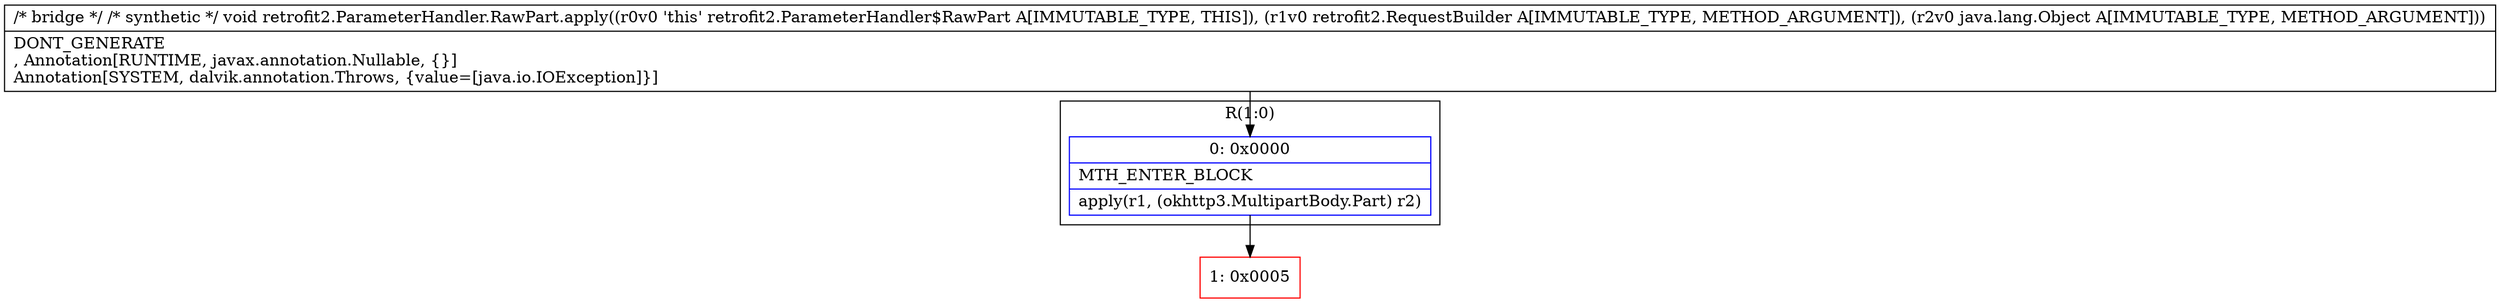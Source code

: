 digraph "CFG forretrofit2.ParameterHandler.RawPart.apply(Lretrofit2\/RequestBuilder;Ljava\/lang\/Object;)V" {
subgraph cluster_Region_2122976512 {
label = "R(1:0)";
node [shape=record,color=blue];
Node_0 [shape=record,label="{0\:\ 0x0000|MTH_ENTER_BLOCK\l|apply(r1, (okhttp3.MultipartBody.Part) r2)\l}"];
}
Node_1 [shape=record,color=red,label="{1\:\ 0x0005}"];
MethodNode[shape=record,label="{\/* bridge *\/ \/* synthetic *\/ void retrofit2.ParameterHandler.RawPart.apply((r0v0 'this' retrofit2.ParameterHandler$RawPart A[IMMUTABLE_TYPE, THIS]), (r1v0 retrofit2.RequestBuilder A[IMMUTABLE_TYPE, METHOD_ARGUMENT]), (r2v0 java.lang.Object A[IMMUTABLE_TYPE, METHOD_ARGUMENT]))  | DONT_GENERATE\l, Annotation[RUNTIME, javax.annotation.Nullable, \{\}]\lAnnotation[SYSTEM, dalvik.annotation.Throws, \{value=[java.io.IOException]\}]\l}"];
MethodNode -> Node_0;
Node_0 -> Node_1;
}

